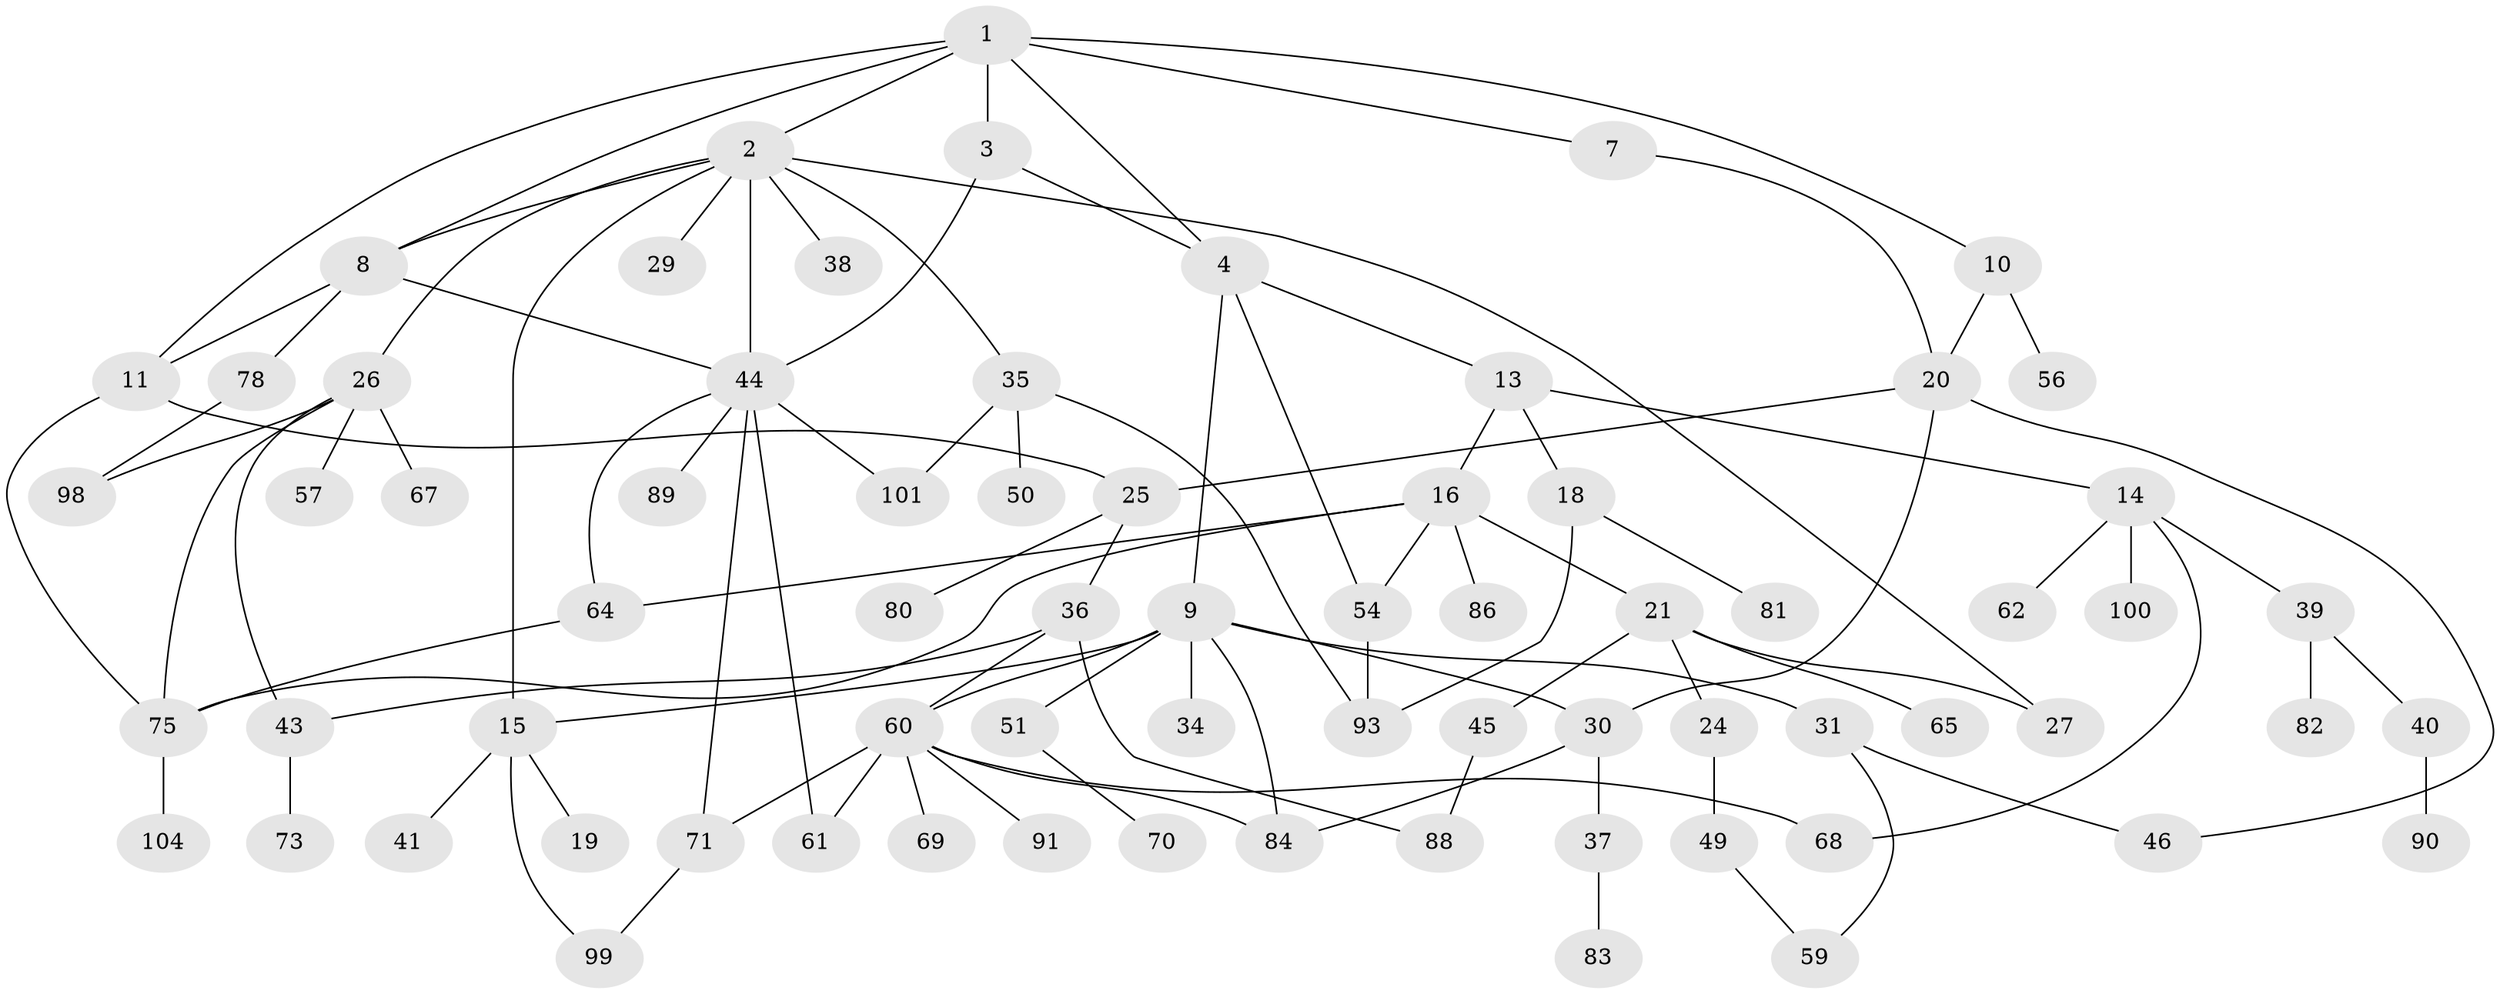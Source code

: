 // Generated by graph-tools (version 1.1) at 2025/51/02/27/25 19:51:36]
// undirected, 72 vertices, 101 edges
graph export_dot {
graph [start="1"]
  node [color=gray90,style=filled];
  1 [super="+6"];
  2 [super="+5"];
  3 [super="+95"];
  4;
  7;
  8 [super="+12"];
  9 [super="+23"];
  10;
  11 [super="+53"];
  13;
  14 [super="+22"];
  15 [super="+55"];
  16 [super="+17"];
  18 [super="+72"];
  19 [super="+28"];
  20 [super="+58"];
  21 [super="+42"];
  24;
  25 [super="+33"];
  26 [super="+63"];
  27;
  29;
  30 [super="+105"];
  31 [super="+32"];
  34;
  35 [super="+92"];
  36 [super="+74"];
  37 [super="+77"];
  38;
  39;
  40 [super="+47"];
  41;
  43;
  44 [super="+48"];
  45;
  46 [super="+96"];
  49 [super="+52"];
  50 [super="+66"];
  51 [super="+97"];
  54;
  56;
  57;
  59 [super="+79"];
  60 [super="+103"];
  61 [super="+76"];
  62;
  64 [super="+94"];
  65;
  67;
  68;
  69;
  70;
  71 [super="+87"];
  73;
  75;
  78;
  80;
  81;
  82;
  83;
  84 [super="+85"];
  86;
  88;
  89;
  90;
  91;
  93;
  98;
  99;
  100;
  101 [super="+102"];
  104;
  1 -- 2;
  1 -- 3;
  1 -- 7;
  1 -- 10;
  1 -- 11;
  1 -- 4;
  1 -- 8;
  2 -- 8;
  2 -- 27;
  2 -- 35;
  2 -- 38;
  2 -- 26;
  2 -- 44;
  2 -- 29;
  2 -- 15;
  3 -- 4;
  3 -- 44;
  4 -- 9;
  4 -- 13;
  4 -- 54;
  7 -- 20;
  8 -- 11;
  8 -- 44;
  8 -- 78;
  9 -- 30;
  9 -- 31;
  9 -- 34;
  9 -- 51;
  9 -- 15;
  9 -- 84;
  9 -- 60;
  10 -- 20;
  10 -- 56;
  11 -- 75;
  11 -- 25;
  13 -- 14;
  13 -- 16;
  13 -- 18;
  14 -- 100;
  14 -- 68;
  14 -- 39;
  14 -- 62;
  15 -- 19;
  15 -- 41;
  15 -- 99;
  16 -- 21;
  16 -- 64;
  16 -- 54;
  16 -- 75;
  16 -- 86;
  18 -- 81;
  18 -- 93;
  20 -- 25;
  20 -- 46;
  20 -- 30;
  21 -- 24;
  21 -- 65;
  21 -- 45;
  21 -- 27;
  24 -- 49;
  25 -- 80;
  25 -- 36;
  26 -- 43;
  26 -- 57;
  26 -- 67;
  26 -- 75;
  26 -- 98;
  30 -- 37;
  30 -- 84;
  31 -- 46;
  31 -- 59;
  35 -- 50;
  35 -- 93;
  35 -- 101;
  36 -- 60;
  36 -- 88;
  36 -- 43;
  37 -- 83;
  39 -- 40;
  39 -- 82;
  40 -- 90;
  43 -- 73;
  44 -- 61;
  44 -- 101;
  44 -- 89;
  44 -- 71;
  44 -- 64;
  45 -- 88;
  49 -- 59;
  51 -- 70;
  54 -- 93;
  60 -- 68;
  60 -- 69;
  60 -- 91;
  60 -- 61;
  60 -- 84;
  60 -- 71;
  64 -- 75;
  71 -- 99;
  75 -- 104;
  78 -- 98;
}
